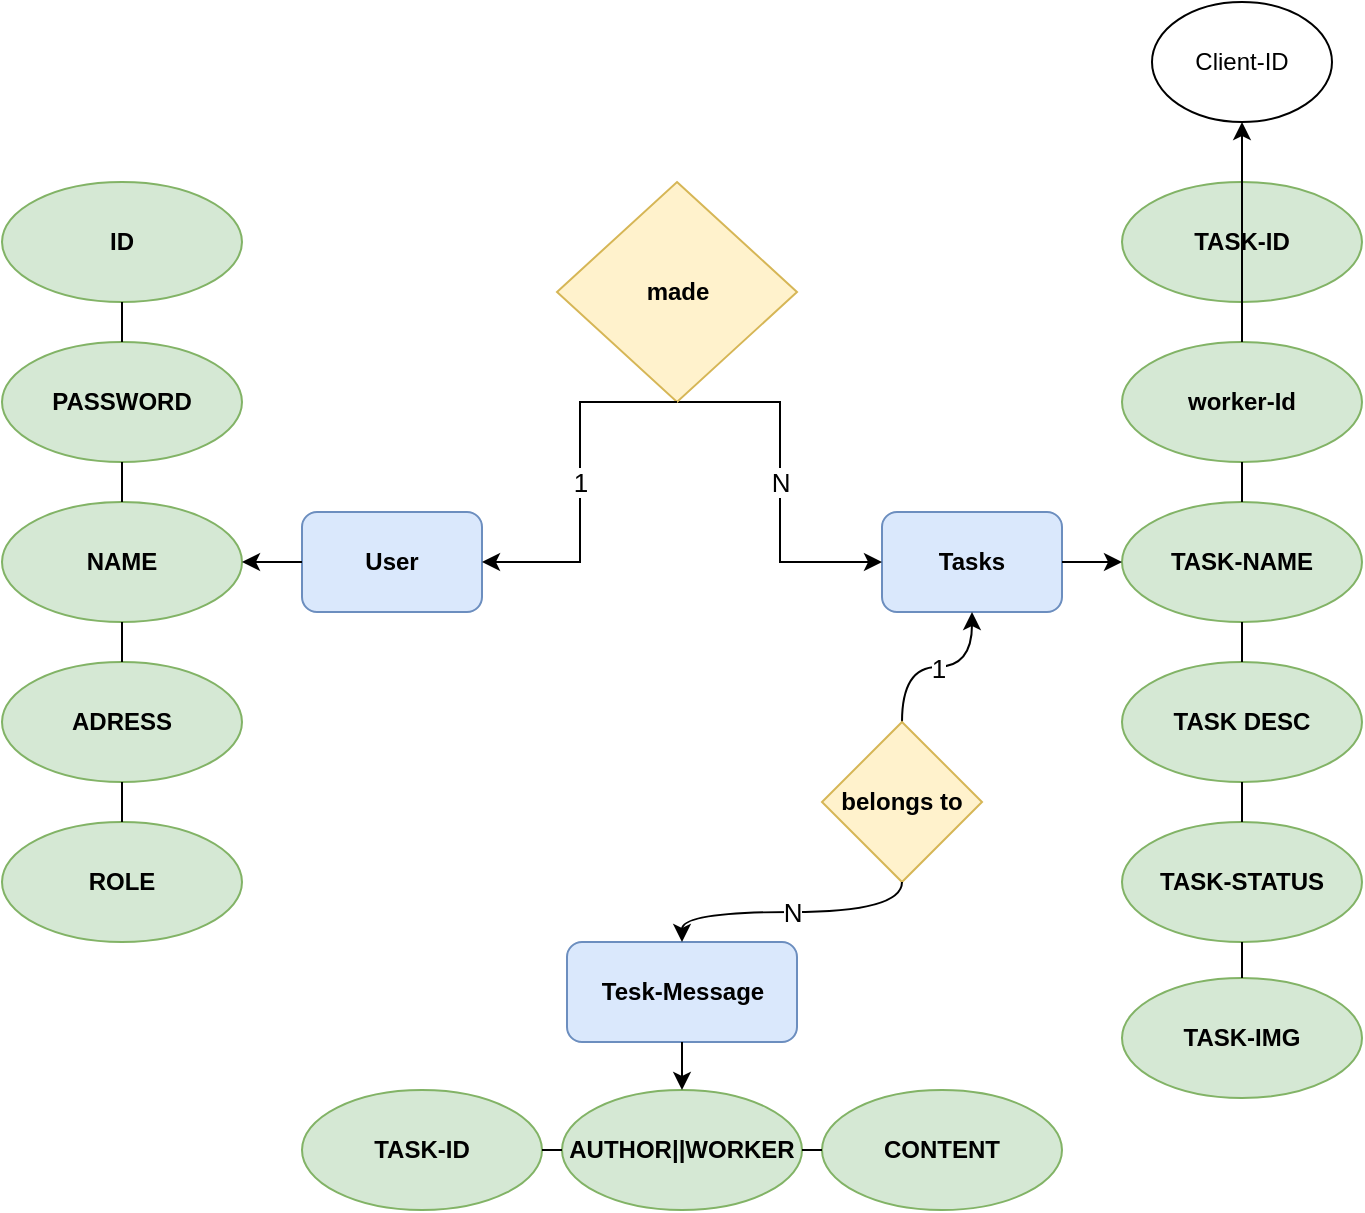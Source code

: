 <mxfile>
    <diagram id="UexxG3AM7ptBkG71uWh9" name="Page-1">
        <mxGraphModel dx="724" dy="1567" grid="1" gridSize="10" guides="1" tooltips="1" connect="1" arrows="1" fold="1" page="1" pageScale="1" pageWidth="850" pageHeight="1100" background="none" math="0" shadow="0">
            <root>
                <mxCell id="0"/>
                <mxCell id="1" parent="0"/>
                <mxCell id="lSve59xcq7BDa93hDlP6-422" value="&lt;font color=&quot;#000000&quot;&gt;User&lt;/font&gt;" style="rounded=1;whiteSpace=wrap;html=1;fillColor=#dae8fc;strokeColor=#6c8ebf;fontStyle=1" parent="1" vertex="1">
                    <mxGeometry x="230" y="245" width="90" height="50" as="geometry"/>
                </mxCell>
                <mxCell id="lSve59xcq7BDa93hDlP6-423" value="&lt;font color=&quot;#000000&quot;&gt;Tasks&lt;/font&gt;" style="rounded=1;whiteSpace=wrap;html=1;fillColor=#dae8fc;strokeColor=#6c8ebf;fontStyle=1" parent="1" vertex="1">
                    <mxGeometry x="520" y="245" width="90" height="50" as="geometry"/>
                </mxCell>
                <mxCell id="lSve59xcq7BDa93hDlP6-424" value="&lt;font color=&quot;#000000&quot;&gt;Tesk-Message&lt;/font&gt;" style="rounded=1;whiteSpace=wrap;html=1;fillColor=#dae8fc;strokeColor=#6c8ebf;fontStyle=1" parent="1" vertex="1">
                    <mxGeometry x="362.5" y="460" width="115" height="50" as="geometry"/>
                </mxCell>
                <mxCell id="lSve59xcq7BDa93hDlP6-425" value="&lt;font color=&quot;#000000&quot;&gt;NAME&lt;/font&gt;" style="ellipse;whiteSpace=wrap;html=1;fillColor=#d5e8d4;strokeColor=#82b366;fontStyle=1" parent="1" vertex="1">
                    <mxGeometry x="80" y="240" width="120" height="60" as="geometry"/>
                </mxCell>
                <mxCell id="lSve59xcq7BDa93hDlP6-426" value="&lt;font color=&quot;#000000&quot;&gt;ROLE&lt;/font&gt;" style="ellipse;whiteSpace=wrap;html=1;fillColor=#d5e8d4;strokeColor=#82b366;fontStyle=1" parent="1" vertex="1">
                    <mxGeometry x="80" y="400" width="120" height="60" as="geometry"/>
                </mxCell>
                <mxCell id="lSve59xcq7BDa93hDlP6-427" value="&lt;b&gt;&lt;font color=&quot;#000000&quot;&gt;ID&lt;/font&gt;&lt;/b&gt;" style="ellipse;whiteSpace=wrap;html=1;fillColor=#d5e8d4;strokeColor=#82b366;" parent="1" vertex="1">
                    <mxGeometry x="80" y="80" width="120" height="60" as="geometry"/>
                </mxCell>
                <mxCell id="lSve59xcq7BDa93hDlP6-428" value="&lt;font color=&quot;#000000&quot;&gt;ADRESS&lt;/font&gt;" style="ellipse;whiteSpace=wrap;html=1;fillColor=#d5e8d4;strokeColor=#82b366;fontStyle=1" parent="1" vertex="1">
                    <mxGeometry x="80" y="320" width="120" height="60" as="geometry"/>
                </mxCell>
                <mxCell id="lSve59xcq7BDa93hDlP6-429" value="&lt;font color=&quot;#000000&quot;&gt;PASSWORD&lt;/font&gt;" style="ellipse;whiteSpace=wrap;html=1;fillColor=#d5e8d4;strokeColor=#82b366;fontStyle=1" parent="1" vertex="1">
                    <mxGeometry x="80" y="160" width="120" height="60" as="geometry"/>
                </mxCell>
                <mxCell id="lSve59xcq7BDa93hDlP6-430" value="&lt;font color=&quot;#000000&quot;&gt;TASK-NAME&lt;/font&gt;" style="ellipse;whiteSpace=wrap;html=1;fillColor=#d5e8d4;strokeColor=#82b366;fontStyle=1" parent="1" vertex="1">
                    <mxGeometry x="640" y="240" width="120" height="60" as="geometry"/>
                </mxCell>
                <mxCell id="lSve59xcq7BDa93hDlP6-432" value="&lt;font color=&quot;#000000&quot;&gt;TASK-STATUS&lt;/font&gt;" style="ellipse;whiteSpace=wrap;html=1;fillColor=#d5e8d4;strokeColor=#82b366;fontStyle=1" parent="1" vertex="1">
                    <mxGeometry x="640" y="400" width="120" height="60" as="geometry"/>
                </mxCell>
                <mxCell id="lSve59xcq7BDa93hDlP6-433" value="&lt;font color=&quot;#000000&quot;&gt;worker-Id&lt;/font&gt;" style="ellipse;whiteSpace=wrap;html=1;fillColor=#d5e8d4;strokeColor=#82b366;fontStyle=1" parent="1" vertex="1">
                    <mxGeometry x="640" y="160" width="120" height="60" as="geometry"/>
                </mxCell>
                <mxCell id="lSve59xcq7BDa93hDlP6-434" value="&lt;font color=&quot;#000000&quot;&gt;TASK-ID&lt;/font&gt;" style="ellipse;html=1;fillColor=#d5e8d4;strokeColor=#82b366;labelBackgroundColor=none;labelBorderColor=none;whiteSpace=wrap;fontStyle=1" parent="1" vertex="1">
                    <mxGeometry x="640" y="80" width="120" height="60" as="geometry"/>
                </mxCell>
                <mxCell id="lSve59xcq7BDa93hDlP6-435" value="&lt;font color=&quot;#000000&quot;&gt;TASK DESC&lt;/font&gt;" style="ellipse;whiteSpace=wrap;html=1;fillColor=#d5e8d4;strokeColor=#82b366;fontStyle=1" parent="1" vertex="1">
                    <mxGeometry x="640" y="320" width="120" height="60" as="geometry"/>
                </mxCell>
                <mxCell id="lSve59xcq7BDa93hDlP6-436" value="&lt;font color=&quot;#000000&quot;&gt;TASK-ID&lt;/font&gt;" style="ellipse;whiteSpace=wrap;html=1;fillColor=#d5e8d4;strokeColor=#82b366;fontStyle=1" parent="1" vertex="1">
                    <mxGeometry x="230" y="534" width="120" height="60" as="geometry"/>
                </mxCell>
                <mxCell id="lSve59xcq7BDa93hDlP6-437" value="&lt;font color=&quot;#000000&quot;&gt;AUTHOR||WORKER&lt;/font&gt;" style="ellipse;whiteSpace=wrap;html=1;fillColor=#d5e8d4;strokeColor=#82b366;fontStyle=1" parent="1" vertex="1">
                    <mxGeometry x="360" y="534" width="120" height="60" as="geometry"/>
                </mxCell>
                <mxCell id="lSve59xcq7BDa93hDlP6-438" value="&lt;font color=&quot;#000000&quot;&gt;CONTENT&lt;/font&gt;" style="ellipse;whiteSpace=wrap;html=1;fillColor=#d5e8d4;strokeColor=#82b366;fontStyle=1" parent="1" vertex="1">
                    <mxGeometry x="490" y="534" width="120" height="60" as="geometry"/>
                </mxCell>
                <mxCell id="lSve59xcq7BDa93hDlP6-439" value="" style="endArrow=none;html=1;rounded=0;" parent="1" source="lSve59xcq7BDa93hDlP6-429" edge="1">
                    <mxGeometry width="50" height="50" relative="1" as="geometry">
                        <mxPoint x="440" y="370" as="sourcePoint"/>
                        <mxPoint x="140" y="140" as="targetPoint"/>
                    </mxGeometry>
                </mxCell>
                <mxCell id="lSve59xcq7BDa93hDlP6-440" value="" style="endArrow=none;html=1;rounded=0;entryX=0.5;entryY=1;entryDx=0;entryDy=0;exitX=0.5;exitY=0;exitDx=0;exitDy=0;" parent="1" source="lSve59xcq7BDa93hDlP6-425" target="lSve59xcq7BDa93hDlP6-429" edge="1">
                    <mxGeometry width="50" height="50" relative="1" as="geometry">
                        <mxPoint x="440" y="370" as="sourcePoint"/>
                        <mxPoint x="490" y="320" as="targetPoint"/>
                    </mxGeometry>
                </mxCell>
                <mxCell id="lSve59xcq7BDa93hDlP6-441" value="" style="endArrow=none;html=1;rounded=0;entryX=0.5;entryY=1;entryDx=0;entryDy=0;exitX=0.5;exitY=0;exitDx=0;exitDy=0;" parent="1" source="lSve59xcq7BDa93hDlP6-428" target="lSve59xcq7BDa93hDlP6-425" edge="1">
                    <mxGeometry width="50" height="50" relative="1" as="geometry">
                        <mxPoint x="440" y="370" as="sourcePoint"/>
                        <mxPoint x="490" y="320" as="targetPoint"/>
                    </mxGeometry>
                </mxCell>
                <mxCell id="lSve59xcq7BDa93hDlP6-442" value="" style="endArrow=none;html=1;rounded=0;entryX=0.5;entryY=1;entryDx=0;entryDy=0;exitX=0.5;exitY=0;exitDx=0;exitDy=0;" parent="1" source="lSve59xcq7BDa93hDlP6-426" target="lSve59xcq7BDa93hDlP6-428" edge="1">
                    <mxGeometry width="50" height="50" relative="1" as="geometry">
                        <mxPoint x="440" y="370" as="sourcePoint"/>
                        <mxPoint x="490" y="320" as="targetPoint"/>
                    </mxGeometry>
                </mxCell>
                <mxCell id="lSve59xcq7BDa93hDlP6-443" value="" style="endArrow=none;html=1;rounded=0;entryX=0.5;entryY=1;entryDx=0;entryDy=0;exitX=0.5;exitY=0;exitDx=0;exitDy=0;" parent="1" source="lSve59xcq7BDa93hDlP6-433" target="lSve59xcq7BDa93hDlP6-434" edge="1">
                    <mxGeometry width="50" height="50" relative="1" as="geometry">
                        <mxPoint x="440" y="370" as="sourcePoint"/>
                        <mxPoint x="490" y="320" as="targetPoint"/>
                    </mxGeometry>
                </mxCell>
                <mxCell id="lSve59xcq7BDa93hDlP6-444" value="" style="endArrow=none;html=1;rounded=0;entryX=0.5;entryY=1;entryDx=0;entryDy=0;exitX=0.5;exitY=0;exitDx=0;exitDy=0;" parent="1" source="lSve59xcq7BDa93hDlP6-430" target="lSve59xcq7BDa93hDlP6-433" edge="1">
                    <mxGeometry width="50" height="50" relative="1" as="geometry">
                        <mxPoint x="440" y="370" as="sourcePoint"/>
                        <mxPoint x="490" y="320" as="targetPoint"/>
                    </mxGeometry>
                </mxCell>
                <mxCell id="lSve59xcq7BDa93hDlP6-445" value="" style="endArrow=none;html=1;rounded=0;entryX=0.5;entryY=1;entryDx=0;entryDy=0;exitX=0.5;exitY=0;exitDx=0;exitDy=0;" parent="1" source="lSve59xcq7BDa93hDlP6-435" target="lSve59xcq7BDa93hDlP6-430" edge="1">
                    <mxGeometry width="50" height="50" relative="1" as="geometry">
                        <mxPoint x="440" y="370" as="sourcePoint"/>
                        <mxPoint x="490" y="320" as="targetPoint"/>
                    </mxGeometry>
                </mxCell>
                <mxCell id="lSve59xcq7BDa93hDlP6-446" value="" style="endArrow=none;html=1;rounded=0;entryX=0.5;entryY=1;entryDx=0;entryDy=0;exitX=0.5;exitY=0;exitDx=0;exitDy=0;" parent="1" source="lSve59xcq7BDa93hDlP6-432" target="lSve59xcq7BDa93hDlP6-435" edge="1">
                    <mxGeometry width="50" height="50" relative="1" as="geometry">
                        <mxPoint x="440" y="370" as="sourcePoint"/>
                        <mxPoint x="490" y="320" as="targetPoint"/>
                    </mxGeometry>
                </mxCell>
                <mxCell id="lSve59xcq7BDa93hDlP6-447" value="" style="endArrow=none;html=1;rounded=0;entryX=0;entryY=0.5;entryDx=0;entryDy=0;exitX=1;exitY=0.5;exitDx=0;exitDy=0;" parent="1" source="lSve59xcq7BDa93hDlP6-437" target="lSve59xcq7BDa93hDlP6-438" edge="1">
                    <mxGeometry width="50" height="50" relative="1" as="geometry">
                        <mxPoint x="440" y="384" as="sourcePoint"/>
                        <mxPoint x="490" y="334" as="targetPoint"/>
                    </mxGeometry>
                </mxCell>
                <mxCell id="lSve59xcq7BDa93hDlP6-448" value="" style="endArrow=none;html=1;rounded=0;entryX=0;entryY=0.5;entryDx=0;entryDy=0;exitX=1;exitY=0.5;exitDx=0;exitDy=0;" parent="1" source="lSve59xcq7BDa93hDlP6-436" target="lSve59xcq7BDa93hDlP6-437" edge="1">
                    <mxGeometry width="50" height="50" relative="1" as="geometry">
                        <mxPoint x="440" y="384" as="sourcePoint"/>
                        <mxPoint x="490" y="334" as="targetPoint"/>
                    </mxGeometry>
                </mxCell>
                <mxCell id="lSve59xcq7BDa93hDlP6-449" value="N" style="endArrow=classic;startArrow=none;html=1;rounded=0;entryX=0;entryY=0.5;entryDx=0;entryDy=0;exitX=0.5;exitY=1;exitDx=0;exitDy=0;edgeStyle=elbowEdgeStyle;fontSize=13;" parent="1" source="lSve59xcq7BDa93hDlP6-451" target="lSve59xcq7BDa93hDlP6-423" edge="1">
                    <mxGeometry width="50" height="50" relative="1" as="geometry">
                        <mxPoint x="440" y="370" as="sourcePoint"/>
                        <mxPoint x="490" y="320" as="targetPoint"/>
                    </mxGeometry>
                </mxCell>
                <mxCell id="lSve59xcq7BDa93hDlP6-450" value="1" style="endArrow=classic;startArrow=none;html=1;rounded=0;entryX=0.5;entryY=1;entryDx=0;entryDy=0;exitX=0.5;exitY=0;exitDx=0;exitDy=0;edgeStyle=orthogonalEdgeStyle;curved=1;fontSize=13;" parent="1" source="lSve59xcq7BDa93hDlP6-453" target="lSve59xcq7BDa93hDlP6-423" edge="1">
                    <mxGeometry width="50" height="50" relative="1" as="geometry">
                        <mxPoint x="440" y="370" as="sourcePoint"/>
                        <mxPoint x="490" y="320" as="targetPoint"/>
                    </mxGeometry>
                </mxCell>
                <mxCell id="lSve59xcq7BDa93hDlP6-451" value="&lt;font color=&quot;#000000&quot;&gt;made&lt;/font&gt;" style="rhombus;whiteSpace=wrap;html=1;fillColor=#fff2cc;strokeColor=#d6b656;fontStyle=1" parent="1" vertex="1">
                    <mxGeometry x="357.5" y="80" width="120" height="110" as="geometry"/>
                </mxCell>
                <mxCell id="lSve59xcq7BDa93hDlP6-452" value="1" style="endArrow=none;startArrow=classic;html=1;rounded=0;entryX=0.5;entryY=1;entryDx=0;entryDy=0;exitX=1;exitY=0.5;exitDx=0;exitDy=0;edgeStyle=elbowEdgeStyle;fontSize=13;" parent="1" source="lSve59xcq7BDa93hDlP6-422" target="lSve59xcq7BDa93hDlP6-451" edge="1">
                    <mxGeometry width="50" height="50" relative="1" as="geometry">
                        <mxPoint x="360" y="270" as="sourcePoint"/>
                        <mxPoint x="480" y="270" as="targetPoint"/>
                    </mxGeometry>
                </mxCell>
                <mxCell id="lSve59xcq7BDa93hDlP6-453" value="&lt;font color=&quot;#000000&quot;&gt;belongs to&lt;/font&gt;" style="rhombus;whiteSpace=wrap;html=1;fillColor=#fff2cc;strokeColor=#d6b656;fontStyle=1" parent="1" vertex="1">
                    <mxGeometry x="490" y="350" width="80" height="80" as="geometry"/>
                </mxCell>
                <mxCell id="lSve59xcq7BDa93hDlP6-454" value="N" style="endArrow=none;startArrow=classic;html=1;rounded=0;entryX=0.5;entryY=1;entryDx=0;entryDy=0;exitX=0.5;exitY=0;exitDx=0;exitDy=0;edgeStyle=orthogonalEdgeStyle;curved=1;fontSize=13;" parent="1" source="lSve59xcq7BDa93hDlP6-424" target="lSve59xcq7BDa93hDlP6-453" edge="1">
                    <mxGeometry width="50" height="50" relative="1" as="geometry">
                        <mxPoint x="425" y="440" as="sourcePoint"/>
                        <mxPoint x="565" y="295" as="targetPoint"/>
                    </mxGeometry>
                </mxCell>
                <mxCell id="lSve59xcq7BDa93hDlP6-455" value="" style="endArrow=classic;html=1;rounded=0;entryX=1;entryY=0.5;entryDx=0;entryDy=0;exitX=0;exitY=0.5;exitDx=0;exitDy=0;" parent="1" source="lSve59xcq7BDa93hDlP6-422" target="lSve59xcq7BDa93hDlP6-425" edge="1">
                    <mxGeometry width="50" height="50" relative="1" as="geometry">
                        <mxPoint x="450" y="340" as="sourcePoint"/>
                        <mxPoint x="500" y="290" as="targetPoint"/>
                    </mxGeometry>
                </mxCell>
                <mxCell id="lSve59xcq7BDa93hDlP6-456" value="" style="endArrow=classic;html=1;rounded=0;entryX=0;entryY=0.5;entryDx=0;entryDy=0;exitX=1;exitY=0.5;exitDx=0;exitDy=0;" parent="1" source="lSve59xcq7BDa93hDlP6-423" target="lSve59xcq7BDa93hDlP6-430" edge="1">
                    <mxGeometry width="50" height="50" relative="1" as="geometry">
                        <mxPoint x="450" y="340" as="sourcePoint"/>
                        <mxPoint x="500" y="290" as="targetPoint"/>
                    </mxGeometry>
                </mxCell>
                <mxCell id="lSve59xcq7BDa93hDlP6-457" value="&lt;font color=&quot;#000000&quot;&gt;TASK-IMG&lt;/font&gt;" style="ellipse;whiteSpace=wrap;html=1;fillColor=#d5e8d4;strokeColor=#82b366;fontStyle=1" parent="1" vertex="1">
                    <mxGeometry x="640" y="478" width="120" height="60" as="geometry"/>
                </mxCell>
                <mxCell id="lSve59xcq7BDa93hDlP6-458" value="" style="endArrow=none;html=1;rounded=0;entryX=0.5;entryY=1;entryDx=0;entryDy=0;exitX=0.5;exitY=0;exitDx=0;exitDy=0;" parent="1" source="lSve59xcq7BDa93hDlP6-457" target="lSve59xcq7BDa93hDlP6-432" edge="1">
                    <mxGeometry width="50" height="50" relative="1" as="geometry">
                        <mxPoint x="450" y="340" as="sourcePoint"/>
                        <mxPoint x="500" y="290" as="targetPoint"/>
                    </mxGeometry>
                </mxCell>
                <mxCell id="lSve59xcq7BDa93hDlP6-459" value="" style="endArrow=classic;html=1;rounded=0;entryX=0.5;entryY=0;entryDx=0;entryDy=0;exitX=0.5;exitY=1;exitDx=0;exitDy=0;" parent="1" source="lSve59xcq7BDa93hDlP6-424" target="lSve59xcq7BDa93hDlP6-437" edge="1">
                    <mxGeometry width="50" height="50" relative="1" as="geometry">
                        <mxPoint x="430" y="490" as="sourcePoint"/>
                        <mxPoint x="500" y="290" as="targetPoint"/>
                    </mxGeometry>
                </mxCell>
                <mxCell id="19" value="Client-ID" style="ellipse;whiteSpace=wrap;html=1;" vertex="1" parent="1">
                    <mxGeometry x="655" y="-10" width="90" height="60" as="geometry"/>
                </mxCell>
                <mxCell id="20" value="" style="edgeStyle=none;html=1;" edge="1" parent="1" source="lSve59xcq7BDa93hDlP6-433" target="19">
                    <mxGeometry relative="1" as="geometry"/>
                </mxCell>
            </root>
        </mxGraphModel>
    </diagram>
</mxfile>